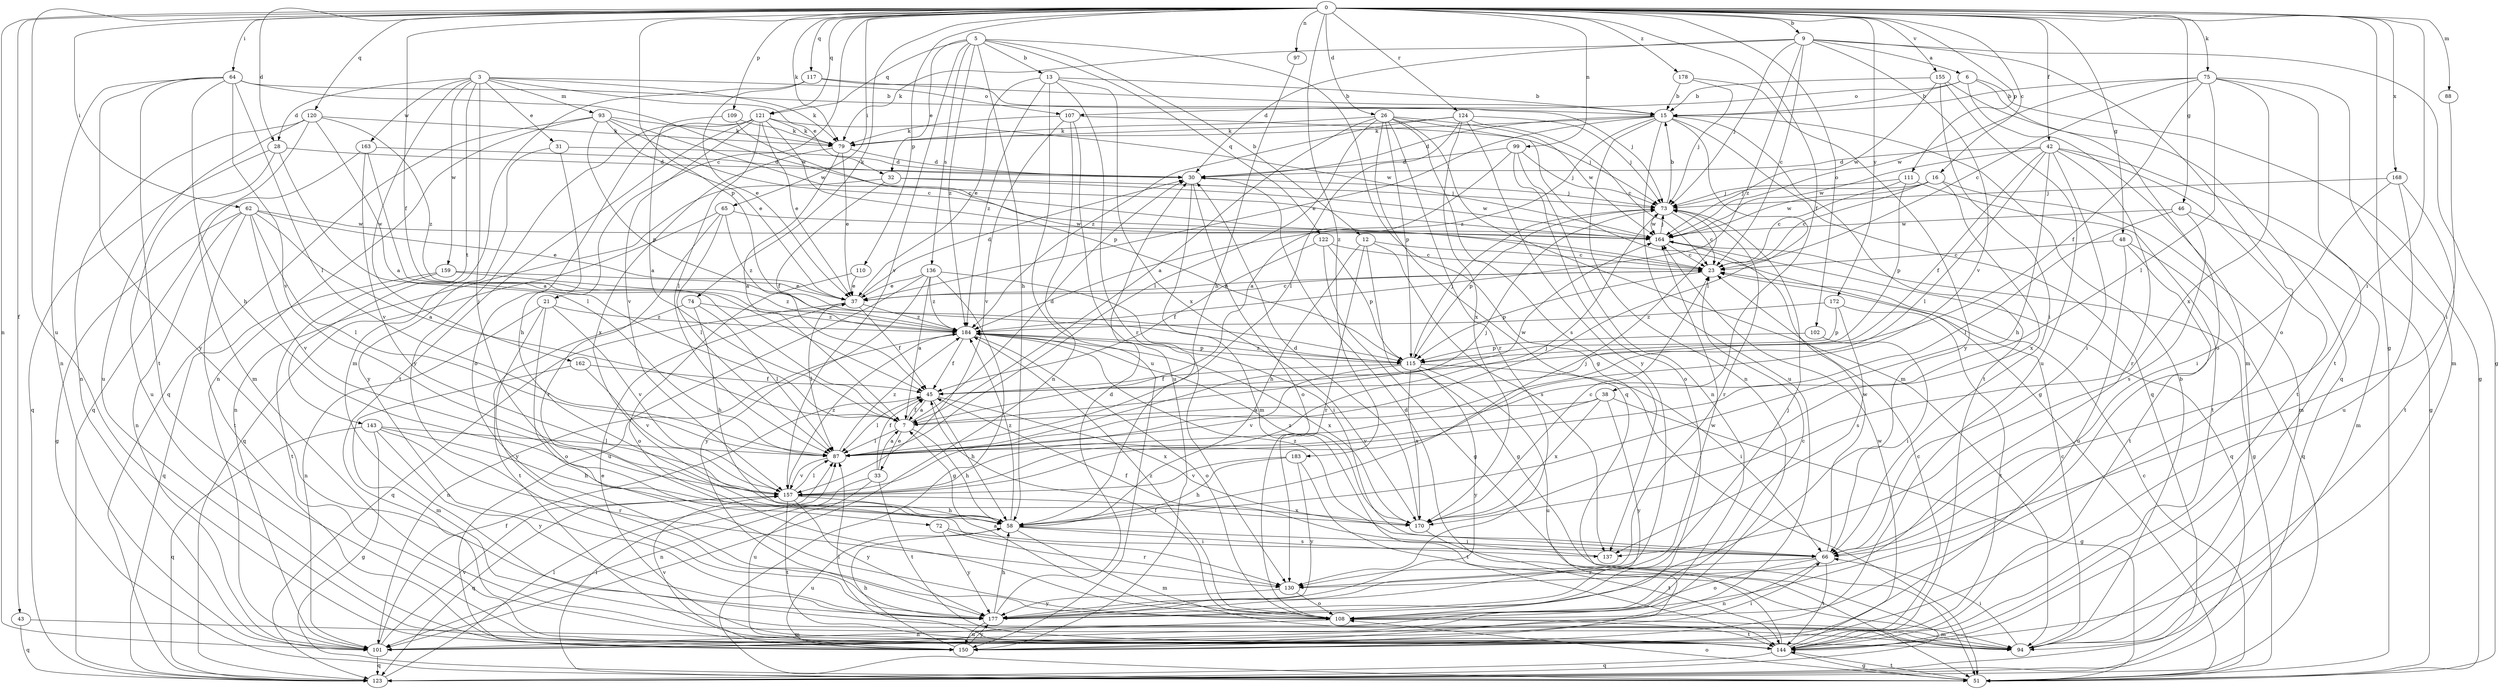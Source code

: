 strict digraph  {
0;
3;
5;
6;
7;
9;
12;
13;
15;
16;
21;
23;
26;
28;
30;
31;
32;
33;
37;
38;
42;
43;
45;
46;
48;
51;
58;
62;
64;
65;
66;
72;
73;
74;
75;
79;
87;
88;
93;
94;
97;
99;
101;
102;
107;
108;
109;
110;
111;
115;
117;
120;
121;
122;
123;
124;
130;
136;
137;
143;
144;
150;
155;
157;
159;
162;
163;
164;
168;
170;
172;
177;
178;
183;
184;
0 -> 9  [label=b];
0 -> 16  [label=c];
0 -> 21  [label=c];
0 -> 26  [label=d];
0 -> 28  [label=d];
0 -> 38  [label=f];
0 -> 42  [label=f];
0 -> 43  [label=f];
0 -> 45  [label=f];
0 -> 46  [label=g];
0 -> 48  [label=g];
0 -> 51  [label=g];
0 -> 62  [label=i];
0 -> 64  [label=i];
0 -> 65  [label=i];
0 -> 66  [label=i];
0 -> 74  [label=k];
0 -> 75  [label=k];
0 -> 79  [label=k];
0 -> 88  [label=m];
0 -> 97  [label=n];
0 -> 99  [label=n];
0 -> 101  [label=n];
0 -> 102  [label=o];
0 -> 109  [label=p];
0 -> 110  [label=p];
0 -> 111  [label=p];
0 -> 115  [label=p];
0 -> 117  [label=q];
0 -> 120  [label=q];
0 -> 121  [label=q];
0 -> 124  [label=r];
0 -> 150  [label=u];
0 -> 155  [label=v];
0 -> 168  [label=x];
0 -> 172  [label=y];
0 -> 178  [label=z];
0 -> 183  [label=z];
3 -> 28  [label=d];
3 -> 31  [label=e];
3 -> 32  [label=e];
3 -> 72  [label=j];
3 -> 79  [label=k];
3 -> 93  [label=m];
3 -> 107  [label=o];
3 -> 143  [label=t];
3 -> 159  [label=w];
3 -> 162  [label=w];
3 -> 163  [label=w];
5 -> 12  [label=b];
5 -> 13  [label=b];
5 -> 32  [label=e];
5 -> 51  [label=g];
5 -> 58  [label=h];
5 -> 121  [label=q];
5 -> 122  [label=q];
5 -> 136  [label=s];
5 -> 157  [label=v];
5 -> 184  [label=z];
6 -> 15  [label=b];
6 -> 51  [label=g];
6 -> 94  [label=m];
6 -> 107  [label=o];
6 -> 108  [label=o];
7 -> 30  [label=d];
7 -> 33  [label=e];
7 -> 45  [label=f];
7 -> 58  [label=h];
7 -> 87  [label=l];
7 -> 164  [label=w];
9 -> 6  [label=a];
9 -> 23  [label=c];
9 -> 30  [label=d];
9 -> 51  [label=g];
9 -> 73  [label=j];
9 -> 79  [label=k];
9 -> 108  [label=o];
9 -> 157  [label=v];
9 -> 184  [label=z];
12 -> 23  [label=c];
12 -> 51  [label=g];
12 -> 58  [label=h];
12 -> 130  [label=r];
12 -> 137  [label=s];
13 -> 15  [label=b];
13 -> 37  [label=e];
13 -> 130  [label=r];
13 -> 150  [label=u];
13 -> 170  [label=x];
13 -> 184  [label=z];
15 -> 30  [label=d];
15 -> 37  [label=e];
15 -> 79  [label=k];
15 -> 87  [label=l];
15 -> 101  [label=n];
15 -> 123  [label=q];
15 -> 144  [label=t];
15 -> 150  [label=u];
15 -> 184  [label=z];
16 -> 23  [label=c];
16 -> 73  [label=j];
16 -> 94  [label=m];
16 -> 164  [label=w];
16 -> 170  [label=x];
21 -> 101  [label=n];
21 -> 108  [label=o];
21 -> 157  [label=v];
21 -> 177  [label=y];
21 -> 184  [label=z];
23 -> 37  [label=e];
23 -> 115  [label=p];
26 -> 7  [label=a];
26 -> 51  [label=g];
26 -> 79  [label=k];
26 -> 87  [label=l];
26 -> 94  [label=m];
26 -> 115  [label=p];
26 -> 123  [label=q];
26 -> 130  [label=r];
26 -> 137  [label=s];
26 -> 164  [label=w];
28 -> 30  [label=d];
28 -> 87  [label=l];
28 -> 123  [label=q];
28 -> 150  [label=u];
30 -> 73  [label=j];
30 -> 94  [label=m];
30 -> 108  [label=o];
31 -> 30  [label=d];
31 -> 58  [label=h];
31 -> 177  [label=y];
32 -> 45  [label=f];
32 -> 73  [label=j];
32 -> 101  [label=n];
32 -> 164  [label=w];
33 -> 7  [label=a];
33 -> 45  [label=f];
33 -> 101  [label=n];
33 -> 144  [label=t];
33 -> 150  [label=u];
37 -> 23  [label=c];
37 -> 30  [label=d];
37 -> 45  [label=f];
37 -> 87  [label=l];
37 -> 123  [label=q];
37 -> 184  [label=z];
38 -> 7  [label=a];
38 -> 51  [label=g];
38 -> 157  [label=v];
38 -> 170  [label=x];
38 -> 177  [label=y];
42 -> 30  [label=d];
42 -> 45  [label=f];
42 -> 51  [label=g];
42 -> 58  [label=h];
42 -> 66  [label=i];
42 -> 87  [label=l];
42 -> 130  [label=r];
42 -> 144  [label=t];
42 -> 164  [label=w];
43 -> 94  [label=m];
43 -> 123  [label=q];
45 -> 7  [label=a];
45 -> 58  [label=h];
45 -> 87  [label=l];
45 -> 170  [label=x];
46 -> 87  [label=l];
46 -> 94  [label=m];
46 -> 137  [label=s];
46 -> 164  [label=w];
48 -> 23  [label=c];
48 -> 123  [label=q];
48 -> 144  [label=t];
48 -> 150  [label=u];
51 -> 23  [label=c];
51 -> 87  [label=l];
51 -> 108  [label=o];
51 -> 144  [label=t];
58 -> 66  [label=i];
58 -> 73  [label=j];
58 -> 94  [label=m];
58 -> 137  [label=s];
58 -> 150  [label=u];
58 -> 184  [label=z];
62 -> 7  [label=a];
62 -> 37  [label=e];
62 -> 51  [label=g];
62 -> 87  [label=l];
62 -> 101  [label=n];
62 -> 144  [label=t];
62 -> 157  [label=v];
62 -> 164  [label=w];
64 -> 15  [label=b];
64 -> 58  [label=h];
64 -> 87  [label=l];
64 -> 101  [label=n];
64 -> 144  [label=t];
64 -> 157  [label=v];
64 -> 164  [label=w];
64 -> 177  [label=y];
65 -> 87  [label=l];
65 -> 123  [label=q];
65 -> 130  [label=r];
65 -> 164  [label=w];
65 -> 184  [label=z];
66 -> 101  [label=n];
66 -> 108  [label=o];
66 -> 130  [label=r];
66 -> 144  [label=t];
66 -> 164  [label=w];
66 -> 184  [label=z];
72 -> 66  [label=i];
72 -> 130  [label=r];
72 -> 177  [label=y];
73 -> 15  [label=b];
73 -> 23  [label=c];
73 -> 115  [label=p];
73 -> 130  [label=r];
73 -> 164  [label=w];
74 -> 58  [label=h];
74 -> 87  [label=l];
74 -> 144  [label=t];
74 -> 184  [label=z];
75 -> 15  [label=b];
75 -> 23  [label=c];
75 -> 45  [label=f];
75 -> 87  [label=l];
75 -> 94  [label=m];
75 -> 144  [label=t];
75 -> 164  [label=w];
75 -> 170  [label=x];
79 -> 7  [label=a];
79 -> 30  [label=d];
79 -> 37  [label=e];
79 -> 170  [label=x];
87 -> 73  [label=j];
87 -> 157  [label=v];
87 -> 184  [label=z];
88 -> 66  [label=i];
93 -> 23  [label=c];
93 -> 37  [label=e];
93 -> 79  [label=k];
93 -> 101  [label=n];
93 -> 115  [label=p];
93 -> 123  [label=q];
93 -> 164  [label=w];
94 -> 15  [label=b];
94 -> 23  [label=c];
94 -> 66  [label=i];
97 -> 58  [label=h];
99 -> 7  [label=a];
99 -> 30  [label=d];
99 -> 73  [label=j];
99 -> 101  [label=n];
99 -> 108  [label=o];
101 -> 45  [label=f];
101 -> 66  [label=i];
101 -> 123  [label=q];
101 -> 157  [label=v];
102 -> 66  [label=i];
102 -> 115  [label=p];
107 -> 73  [label=j];
107 -> 79  [label=k];
107 -> 101  [label=n];
107 -> 150  [label=u];
107 -> 157  [label=v];
108 -> 7  [label=a];
108 -> 23  [label=c];
108 -> 45  [label=f];
108 -> 94  [label=m];
108 -> 101  [label=n];
108 -> 144  [label=t];
108 -> 184  [label=z];
109 -> 7  [label=a];
109 -> 23  [label=c];
109 -> 79  [label=k];
110 -> 37  [label=e];
110 -> 108  [label=o];
111 -> 23  [label=c];
111 -> 73  [label=j];
111 -> 115  [label=p];
111 -> 144  [label=t];
115 -> 45  [label=f];
115 -> 66  [label=i];
115 -> 73  [label=j];
115 -> 150  [label=u];
115 -> 157  [label=v];
115 -> 170  [label=x];
115 -> 177  [label=y];
115 -> 184  [label=z];
117 -> 15  [label=b];
117 -> 37  [label=e];
117 -> 73  [label=j];
117 -> 94  [label=m];
120 -> 7  [label=a];
120 -> 79  [label=k];
120 -> 94  [label=m];
120 -> 101  [label=n];
120 -> 150  [label=u];
120 -> 184  [label=z];
121 -> 37  [label=e];
121 -> 79  [label=k];
121 -> 87  [label=l];
121 -> 108  [label=o];
121 -> 115  [label=p];
121 -> 144  [label=t];
121 -> 157  [label=v];
121 -> 164  [label=w];
121 -> 177  [label=y];
122 -> 23  [label=c];
122 -> 45  [label=f];
122 -> 51  [label=g];
122 -> 115  [label=p];
123 -> 87  [label=l];
124 -> 23  [label=c];
124 -> 73  [label=j];
124 -> 79  [label=k];
124 -> 87  [label=l];
124 -> 170  [label=x];
124 -> 177  [label=y];
124 -> 184  [label=z];
130 -> 108  [label=o];
130 -> 177  [label=y];
136 -> 7  [label=a];
136 -> 37  [label=e];
136 -> 51  [label=g];
136 -> 66  [label=i];
136 -> 150  [label=u];
136 -> 177  [label=y];
136 -> 184  [label=z];
137 -> 45  [label=f];
143 -> 51  [label=g];
143 -> 58  [label=h];
143 -> 87  [label=l];
143 -> 123  [label=q];
143 -> 130  [label=r];
143 -> 177  [label=y];
144 -> 23  [label=c];
144 -> 30  [label=d];
144 -> 37  [label=e];
144 -> 51  [label=g];
144 -> 87  [label=l];
144 -> 123  [label=q];
144 -> 164  [label=w];
150 -> 58  [label=h];
150 -> 157  [label=v];
150 -> 177  [label=y];
155 -> 15  [label=b];
155 -> 66  [label=i];
155 -> 123  [label=q];
155 -> 150  [label=u];
155 -> 164  [label=w];
157 -> 58  [label=h];
157 -> 73  [label=j];
157 -> 87  [label=l];
157 -> 123  [label=q];
157 -> 144  [label=t];
157 -> 170  [label=x];
157 -> 177  [label=y];
157 -> 184  [label=z];
159 -> 37  [label=e];
159 -> 123  [label=q];
159 -> 144  [label=t];
159 -> 184  [label=z];
162 -> 45  [label=f];
162 -> 94  [label=m];
162 -> 157  [label=v];
163 -> 7  [label=a];
163 -> 30  [label=d];
163 -> 123  [label=q];
163 -> 157  [label=v];
164 -> 23  [label=c];
164 -> 51  [label=g];
164 -> 73  [label=j];
164 -> 123  [label=q];
168 -> 66  [label=i];
168 -> 73  [label=j];
168 -> 144  [label=t];
168 -> 150  [label=u];
170 -> 23  [label=c];
170 -> 30  [label=d];
170 -> 144  [label=t];
170 -> 184  [label=z];
172 -> 115  [label=p];
172 -> 137  [label=s];
172 -> 144  [label=t];
172 -> 184  [label=z];
177 -> 30  [label=d];
177 -> 58  [label=h];
177 -> 73  [label=j];
177 -> 150  [label=u];
177 -> 164  [label=w];
178 -> 15  [label=b];
178 -> 73  [label=j];
178 -> 177  [label=y];
183 -> 58  [label=h];
183 -> 144  [label=t];
183 -> 157  [label=v];
183 -> 177  [label=y];
184 -> 45  [label=f];
184 -> 101  [label=n];
184 -> 108  [label=o];
184 -> 115  [label=p];
184 -> 170  [label=x];
}
